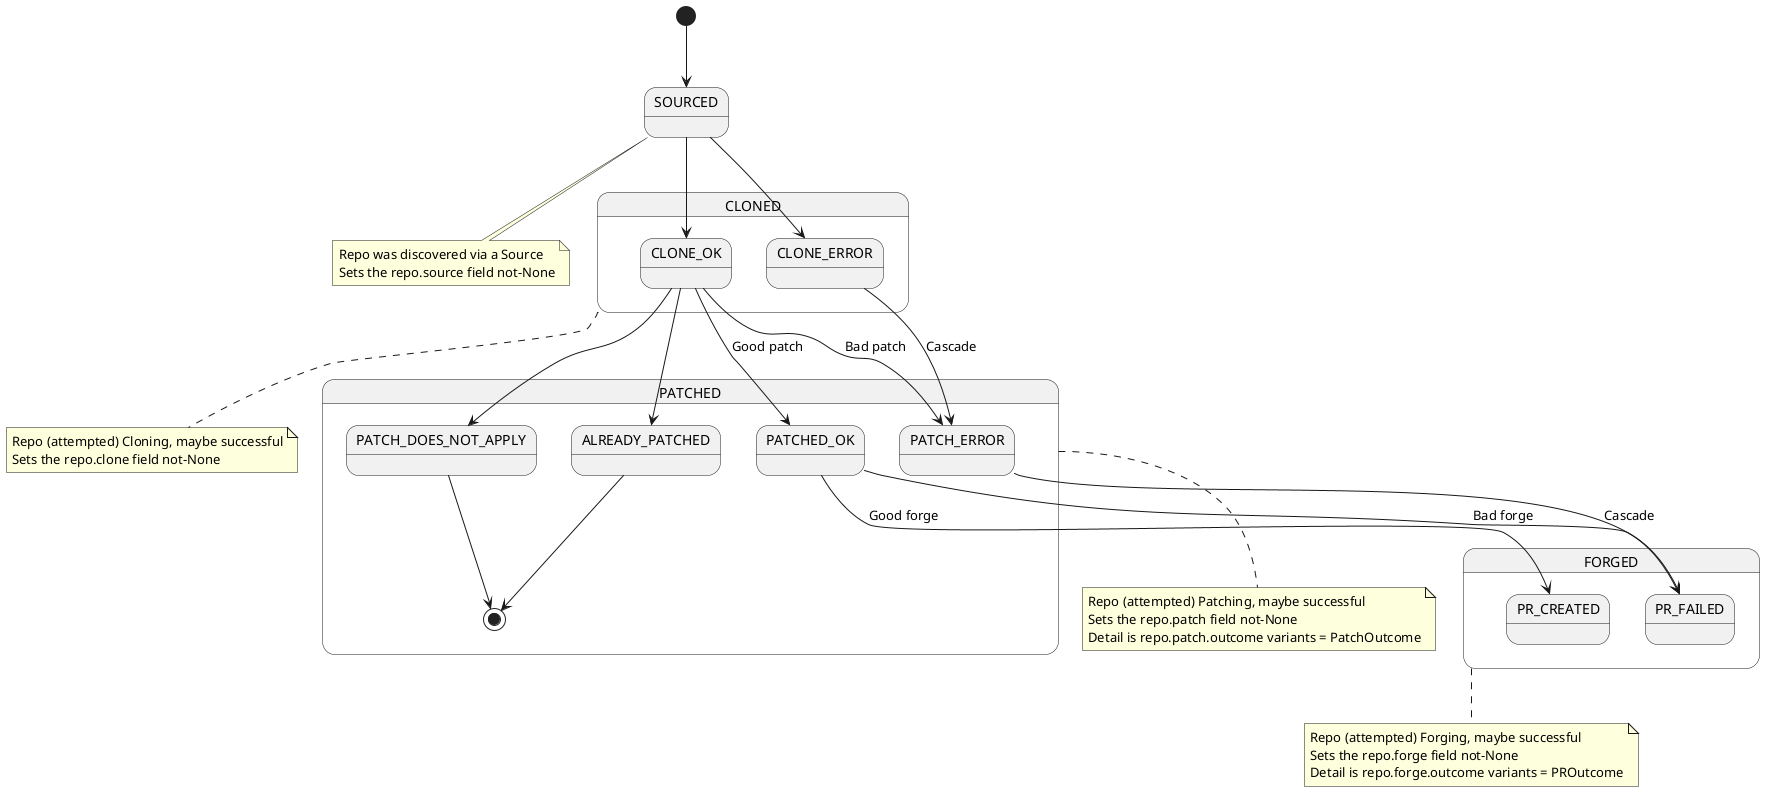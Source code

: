 @startuml

skinparam backgroundcolor white

[*] --> SOURCED

note bottom of SOURCED
Repo was discovered via a Source
Sets the repo.source field not-None
end note

state CLONED {

SOURCED --> CLONE_OK
SOURCED --> CLONE_ERROR
}
note bottom of CLONED
Repo (attempted) Cloning, maybe successful
Sets the repo.clone field not-None
end note



state PATCHED {


CLONE_OK --> PATCHED_OK: Good patch
CLONE_OK --> ALREADY_PATCHED
ALREADY_PATCHED --> [*]
CLONE_OK --> PATCH_DOES_NOT_APPLY
PATCH_DOES_NOT_APPLY --> [*]

CLONE_OK --> PATCH_ERROR: Bad patch
CLONE_ERROR --> PATCH_ERROR: Cascade
}
note bottom of PATCHED
Repo (attempted) Patching, maybe successful
Sets the repo.patch field not-None
Detail is repo.patch.outcome variants = PatchOutcome
end note


state FORGED {
PATCHED_OK --> PR_CREATED: Good forge
PATCHED_OK --> PR_FAILED: Bad forge
PATCH_ERROR --> PR_FAILED: Cascade
}
note bottom of FORGED
Repo (attempted) Forging, maybe successful
Sets the repo.forge field not-None
Detail is repo.forge.outcome variants = PROutcome
end note


@enduml
